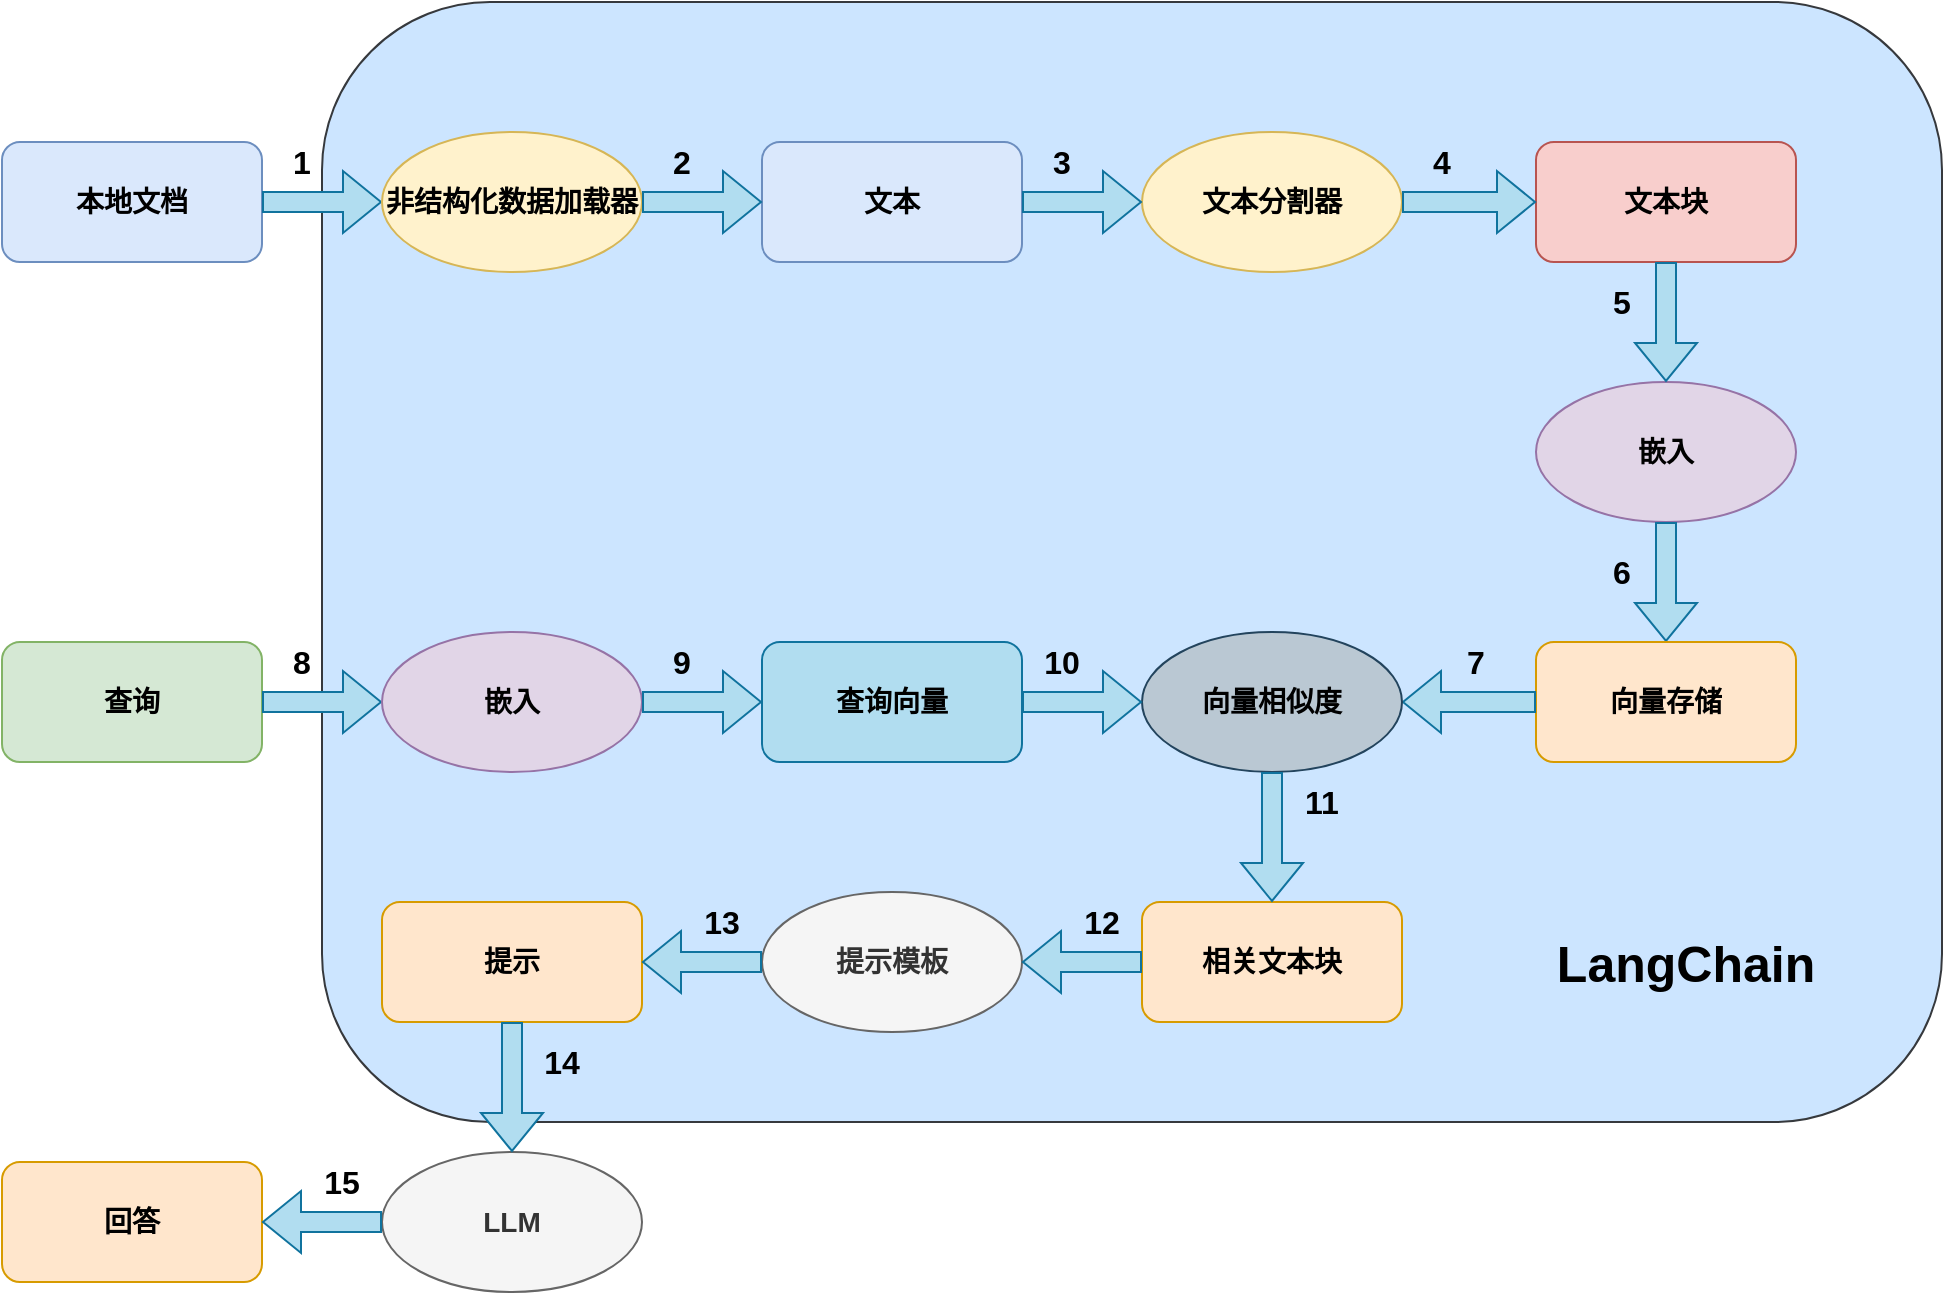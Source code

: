 <mxfile version="23.1.5" type="device">
  <diagram name="第 1 页" id="CvoVRHSbHj28BoKY5Z8W">
    <mxGraphModel dx="1120" dy="872" grid="1" gridSize="10" guides="1" tooltips="1" connect="1" arrows="1" fold="1" page="1" pageScale="1" pageWidth="827" pageHeight="1169" math="0" shadow="0">
      <root>
        <mxCell id="0" />
        <mxCell id="1" parent="0" />
        <mxCell id="cAa5NzXsQG5OgRG1_ZQi-54" value="" style="rounded=1;whiteSpace=wrap;html=1;fillColor=#cce5ff;strokeColor=#36393d;" parent="1" vertex="1">
          <mxGeometry x="220" y="70" width="810" height="560" as="geometry" />
        </mxCell>
        <mxCell id="cAa5NzXsQG5OgRG1_ZQi-1" value="&lt;font style=&quot;font-size: 14px;&quot;&gt;&lt;b&gt;本地文档&lt;/b&gt;&lt;/font&gt;" style="rounded=1;whiteSpace=wrap;html=1;fillColor=#dae8fc;strokeColor=#6c8ebf;" parent="1" vertex="1">
          <mxGeometry x="60" y="140" width="130" height="60" as="geometry" />
        </mxCell>
        <mxCell id="cAa5NzXsQG5OgRG1_ZQi-2" value="&lt;font style=&quot;font-size: 14px;&quot;&gt;&lt;b&gt;查询&lt;/b&gt;&lt;/font&gt;" style="rounded=1;whiteSpace=wrap;html=1;fillColor=#d5e8d4;strokeColor=#82b366;" parent="1" vertex="1">
          <mxGeometry x="60" y="390" width="130" height="60" as="geometry" />
        </mxCell>
        <mxCell id="cAa5NzXsQG5OgRG1_ZQi-3" value="&lt;span style=&quot;font-size: 14px;&quot;&gt;&lt;b&gt;回答&lt;/b&gt;&lt;/span&gt;" style="rounded=1;whiteSpace=wrap;html=1;fillColor=#ffe6cc;strokeColor=#d79b00;" parent="1" vertex="1">
          <mxGeometry x="60" y="650" width="130" height="60" as="geometry" />
        </mxCell>
        <mxCell id="cAa5NzXsQG5OgRG1_ZQi-4" value="" style="shape=flexArrow;endArrow=classic;html=1;rounded=0;exitX=1;exitY=0.5;exitDx=0;exitDy=0;fillColor=#b1ddf0;strokeColor=#10739e;entryX=0;entryY=0.5;entryDx=0;entryDy=0;" parent="1" source="cAa5NzXsQG5OgRG1_ZQi-1" target="cAa5NzXsQG5OgRG1_ZQi-5" edge="1">
          <mxGeometry width="50" height="50" relative="1" as="geometry">
            <mxPoint x="500" y="460" as="sourcePoint" />
            <mxPoint x="250" y="170" as="targetPoint" />
          </mxGeometry>
        </mxCell>
        <mxCell id="cAa5NzXsQG5OgRG1_ZQi-5" value="&lt;font style=&quot;font-size: 14px;&quot;&gt;&lt;b&gt;非结构化数据加载器&lt;/b&gt;&lt;/font&gt;" style="ellipse;whiteSpace=wrap;html=1;fillColor=#fff2cc;strokeColor=#d6b656;" parent="1" vertex="1">
          <mxGeometry x="250" y="135" width="130" height="70" as="geometry" />
        </mxCell>
        <mxCell id="cAa5NzXsQG5OgRG1_ZQi-10" value="" style="edgeStyle=orthogonalEdgeStyle;rounded=0;orthogonalLoop=1;jettySize=auto;html=1;" parent="1" source="cAa5NzXsQG5OgRG1_ZQi-6" target="cAa5NzXsQG5OgRG1_ZQi-5" edge="1">
          <mxGeometry relative="1" as="geometry" />
        </mxCell>
        <mxCell id="cAa5NzXsQG5OgRG1_ZQi-6" value="&lt;font style=&quot;font-size: 14px;&quot;&gt;&lt;b&gt;文本&lt;/b&gt;&lt;/font&gt;" style="rounded=1;whiteSpace=wrap;html=1;fillColor=#dae8fc;strokeColor=#6c8ebf;" parent="1" vertex="1">
          <mxGeometry x="440" y="140" width="130" height="60" as="geometry" />
        </mxCell>
        <mxCell id="cAa5NzXsQG5OgRG1_ZQi-8" value="" style="shape=flexArrow;endArrow=classic;html=1;rounded=0;exitX=1;exitY=0.5;exitDx=0;exitDy=0;fillColor=#b1ddf0;strokeColor=#10739e;entryX=0;entryY=0.5;entryDx=0;entryDy=0;" parent="1" source="cAa5NzXsQG5OgRG1_ZQi-5" target="cAa5NzXsQG5OgRG1_ZQi-6" edge="1">
          <mxGeometry width="50" height="50" relative="1" as="geometry">
            <mxPoint x="380" y="110" as="sourcePoint" />
            <mxPoint x="460" y="110" as="targetPoint" />
          </mxGeometry>
        </mxCell>
        <mxCell id="cAa5NzXsQG5OgRG1_ZQi-9" value="&lt;span style=&quot;font-size: 14px;&quot;&gt;&lt;b&gt;文本分割器&lt;/b&gt;&lt;/span&gt;" style="ellipse;whiteSpace=wrap;html=1;fillColor=#fff2cc;strokeColor=#d6b656;" parent="1" vertex="1">
          <mxGeometry x="630" y="135" width="130" height="70" as="geometry" />
        </mxCell>
        <mxCell id="cAa5NzXsQG5OgRG1_ZQi-11" value="" style="shape=flexArrow;endArrow=classic;html=1;rounded=0;exitX=1;exitY=0.5;exitDx=0;exitDy=0;fillColor=#b1ddf0;strokeColor=#10739e;entryX=0;entryY=0.5;entryDx=0;entryDy=0;" parent="1" source="cAa5NzXsQG5OgRG1_ZQi-6" target="cAa5NzXsQG5OgRG1_ZQi-9" edge="1">
          <mxGeometry width="50" height="50" relative="1" as="geometry">
            <mxPoint x="380" y="180" as="sourcePoint" />
            <mxPoint x="440" y="180" as="targetPoint" />
          </mxGeometry>
        </mxCell>
        <mxCell id="cAa5NzXsQG5OgRG1_ZQi-16" value="" style="edgeStyle=orthogonalEdgeStyle;rounded=0;orthogonalLoop=1;jettySize=auto;html=1;" parent="1" source="cAa5NzXsQG5OgRG1_ZQi-12" target="cAa5NzXsQG5OgRG1_ZQi-14" edge="1">
          <mxGeometry relative="1" as="geometry" />
        </mxCell>
        <mxCell id="cAa5NzXsQG5OgRG1_ZQi-18" value="" style="edgeStyle=orthogonalEdgeStyle;rounded=0;orthogonalLoop=1;jettySize=auto;html=1;" parent="1" source="cAa5NzXsQG5OgRG1_ZQi-12" target="cAa5NzXsQG5OgRG1_ZQi-14" edge="1">
          <mxGeometry relative="1" as="geometry" />
        </mxCell>
        <mxCell id="cAa5NzXsQG5OgRG1_ZQi-12" value="&lt;font style=&quot;font-size: 14px;&quot;&gt;&lt;b&gt;文本块&lt;/b&gt;&lt;/font&gt;" style="rounded=1;whiteSpace=wrap;html=1;fillColor=#f8cecc;strokeColor=#b85450;" parent="1" vertex="1">
          <mxGeometry x="827" y="140" width="130" height="60" as="geometry" />
        </mxCell>
        <mxCell id="cAa5NzXsQG5OgRG1_ZQi-13" value="" style="shape=flexArrow;endArrow=classic;html=1;rounded=0;exitX=1;exitY=0.5;exitDx=0;exitDy=0;fillColor=#b1ddf0;strokeColor=#10739e;entryX=0;entryY=0.5;entryDx=0;entryDy=0;" parent="1" source="cAa5NzXsQG5OgRG1_ZQi-9" target="cAa5NzXsQG5OgRG1_ZQi-12" edge="1">
          <mxGeometry width="50" height="50" relative="1" as="geometry">
            <mxPoint x="580" y="180" as="sourcePoint" />
            <mxPoint x="640" y="180" as="targetPoint" />
          </mxGeometry>
        </mxCell>
        <mxCell id="cAa5NzXsQG5OgRG1_ZQi-14" value="&lt;font style=&quot;font-size: 14px;&quot;&gt;&lt;b&gt;嵌入&lt;/b&gt;&lt;/font&gt;" style="ellipse;whiteSpace=wrap;html=1;fillColor=#e1d5e7;strokeColor=#9673a6;" parent="1" vertex="1">
          <mxGeometry x="827" y="260" width="130" height="70" as="geometry" />
        </mxCell>
        <mxCell id="cAa5NzXsQG5OgRG1_ZQi-15" value="" style="shape=flexArrow;endArrow=classic;html=1;rounded=0;exitX=0.5;exitY=1;exitDx=0;exitDy=0;fillColor=#b1ddf0;entryX=0.5;entryY=0;entryDx=0;entryDy=0;strokeColor=#10739e;" parent="1" source="cAa5NzXsQG5OgRG1_ZQi-12" target="cAa5NzXsQG5OgRG1_ZQi-14" edge="1">
          <mxGeometry width="50" height="50" relative="1" as="geometry">
            <mxPoint x="770" y="180" as="sourcePoint" />
            <mxPoint x="837" y="180" as="targetPoint" />
          </mxGeometry>
        </mxCell>
        <mxCell id="cAa5NzXsQG5OgRG1_ZQi-19" value="" style="shape=flexArrow;endArrow=classic;html=1;rounded=0;exitX=0.5;exitY=1;exitDx=0;exitDy=0;fillColor=#b1ddf0;strokeColor=#10739e;entryX=0.5;entryY=0;entryDx=0;entryDy=0;" parent="1" source="cAa5NzXsQG5OgRG1_ZQi-14" target="cAa5NzXsQG5OgRG1_ZQi-20" edge="1">
          <mxGeometry width="50" height="50" relative="1" as="geometry">
            <mxPoint x="902" y="210" as="sourcePoint" />
            <mxPoint x="892" y="390" as="targetPoint" />
          </mxGeometry>
        </mxCell>
        <mxCell id="cAa5NzXsQG5OgRG1_ZQi-20" value="&lt;span style=&quot;font-size: 14px;&quot;&gt;&lt;b&gt;向量存储&lt;/b&gt;&lt;/span&gt;" style="rounded=1;whiteSpace=wrap;html=1;fillColor=#ffe6cc;strokeColor=#d79b00;" parent="1" vertex="1">
          <mxGeometry x="827" y="390" width="130" height="60" as="geometry" />
        </mxCell>
        <mxCell id="cAa5NzXsQG5OgRG1_ZQi-21" value="" style="shape=flexArrow;endArrow=classic;html=1;rounded=0;exitX=0;exitY=0.5;exitDx=0;exitDy=0;fillColor=#b1ddf0;strokeColor=#10739e;entryX=1;entryY=0.5;entryDx=0;entryDy=0;" parent="1" source="cAa5NzXsQG5OgRG1_ZQi-20" target="cAa5NzXsQG5OgRG1_ZQi-22" edge="1">
          <mxGeometry width="50" height="50" relative="1" as="geometry">
            <mxPoint x="902" y="340" as="sourcePoint" />
            <mxPoint x="760" y="420" as="targetPoint" />
          </mxGeometry>
        </mxCell>
        <mxCell id="cAa5NzXsQG5OgRG1_ZQi-22" value="&lt;font style=&quot;font-size: 14px;&quot;&gt;&lt;b&gt;向量相似度&lt;/b&gt;&lt;/font&gt;" style="ellipse;whiteSpace=wrap;html=1;fillColor=#bac8d3;strokeColor=#23445d;" parent="1" vertex="1">
          <mxGeometry x="630" y="385" width="130" height="70" as="geometry" />
        </mxCell>
        <mxCell id="cAa5NzXsQG5OgRG1_ZQi-23" value="" style="shape=flexArrow;endArrow=classic;html=1;rounded=0;exitX=1;exitY=0.5;exitDx=0;exitDy=0;fillColor=#b1ddf0;strokeColor=#10739e;entryX=0;entryY=0.5;entryDx=0;entryDy=0;" parent="1" source="cAa5NzXsQG5OgRG1_ZQi-2" target="cAa5NzXsQG5OgRG1_ZQi-24" edge="1">
          <mxGeometry width="50" height="50" relative="1" as="geometry">
            <mxPoint x="200" y="180" as="sourcePoint" />
            <mxPoint x="250" y="420" as="targetPoint" />
          </mxGeometry>
        </mxCell>
        <mxCell id="cAa5NzXsQG5OgRG1_ZQi-24" value="&lt;span style=&quot;font-size: 14px;&quot;&gt;&lt;b&gt;嵌入&lt;/b&gt;&lt;/span&gt;" style="ellipse;whiteSpace=wrap;html=1;fillColor=#e1d5e7;strokeColor=#9673a6;" parent="1" vertex="1">
          <mxGeometry x="250" y="385" width="130" height="70" as="geometry" />
        </mxCell>
        <mxCell id="cAa5NzXsQG5OgRG1_ZQi-25" value="&lt;span style=&quot;font-size: 14px;&quot;&gt;&lt;b&gt;查询向量&lt;/b&gt;&lt;/span&gt;" style="rounded=1;whiteSpace=wrap;html=1;fillColor=#b1ddf0;strokeColor=#10739e;" parent="1" vertex="1">
          <mxGeometry x="440" y="390" width="130" height="60" as="geometry" />
        </mxCell>
        <mxCell id="cAa5NzXsQG5OgRG1_ZQi-26" value="" style="shape=flexArrow;endArrow=classic;html=1;rounded=0;exitX=1;exitY=0.5;exitDx=0;exitDy=0;fillColor=#b1ddf0;strokeColor=#10739e;entryX=0;entryY=0.5;entryDx=0;entryDy=0;" parent="1" source="cAa5NzXsQG5OgRG1_ZQi-24" target="cAa5NzXsQG5OgRG1_ZQi-25" edge="1">
          <mxGeometry width="50" height="50" relative="1" as="geometry">
            <mxPoint x="200" y="430" as="sourcePoint" />
            <mxPoint x="260" y="430" as="targetPoint" />
          </mxGeometry>
        </mxCell>
        <mxCell id="cAa5NzXsQG5OgRG1_ZQi-27" value="" style="shape=flexArrow;endArrow=classic;html=1;rounded=0;exitX=1;exitY=0.5;exitDx=0;exitDy=0;fillColor=#b1ddf0;strokeColor=#10739e;entryX=0;entryY=0.5;entryDx=0;entryDy=0;" parent="1" source="cAa5NzXsQG5OgRG1_ZQi-25" target="cAa5NzXsQG5OgRG1_ZQi-22" edge="1">
          <mxGeometry width="50" height="50" relative="1" as="geometry">
            <mxPoint x="210" y="440" as="sourcePoint" />
            <mxPoint x="270" y="440" as="targetPoint" />
          </mxGeometry>
        </mxCell>
        <mxCell id="cAa5NzXsQG5OgRG1_ZQi-29" value="&lt;span style=&quot;font-size: 14px;&quot;&gt;&lt;b&gt;相关文本块&lt;/b&gt;&lt;/span&gt;" style="rounded=1;whiteSpace=wrap;html=1;fillColor=#ffe6cc;strokeColor=#d79b00;" parent="1" vertex="1">
          <mxGeometry x="630" y="520" width="130" height="60" as="geometry" />
        </mxCell>
        <mxCell id="cAa5NzXsQG5OgRG1_ZQi-30" value="" style="shape=flexArrow;endArrow=classic;html=1;rounded=0;exitX=0.5;exitY=1;exitDx=0;exitDy=0;fillColor=#b1ddf0;strokeColor=#10739e;entryX=0.5;entryY=0;entryDx=0;entryDy=0;" parent="1" source="cAa5NzXsQG5OgRG1_ZQi-22" target="cAa5NzXsQG5OgRG1_ZQi-29" edge="1">
          <mxGeometry width="50" height="50" relative="1" as="geometry">
            <mxPoint x="902" y="340" as="sourcePoint" />
            <mxPoint x="902" y="400" as="targetPoint" />
          </mxGeometry>
        </mxCell>
        <mxCell id="cAa5NzXsQG5OgRG1_ZQi-31" value="&lt;font style=&quot;font-size: 14px;&quot;&gt;&lt;b&gt;提示模板&lt;/b&gt;&lt;/font&gt;" style="ellipse;whiteSpace=wrap;html=1;fillColor=#f5f5f5;strokeColor=#666666;fontColor=#333333;" parent="1" vertex="1">
          <mxGeometry x="440" y="515" width="130" height="70" as="geometry" />
        </mxCell>
        <mxCell id="cAa5NzXsQG5OgRG1_ZQi-33" value="&lt;span style=&quot;font-size: 14px;&quot;&gt;&lt;b&gt;提示&lt;/b&gt;&lt;/span&gt;" style="rounded=1;whiteSpace=wrap;html=1;fillColor=#ffe6cc;strokeColor=#d79b00;" parent="1" vertex="1">
          <mxGeometry x="250" y="520" width="130" height="60" as="geometry" />
        </mxCell>
        <mxCell id="cAa5NzXsQG5OgRG1_ZQi-34" value="&lt;font style=&quot;font-size: 14px;&quot;&gt;&lt;b&gt;LLM&lt;/b&gt;&lt;/font&gt;" style="ellipse;whiteSpace=wrap;html=1;fillColor=#f5f5f5;strokeColor=#666666;fontColor=#333333;" parent="1" vertex="1">
          <mxGeometry x="250" y="645" width="130" height="70" as="geometry" />
        </mxCell>
        <mxCell id="cAa5NzXsQG5OgRG1_ZQi-35" value="" style="shape=flexArrow;endArrow=classic;html=1;rounded=0;exitX=0;exitY=0.5;exitDx=0;exitDy=0;fillColor=#b1ddf0;strokeColor=#10739e;entryX=1;entryY=0.5;entryDx=0;entryDy=0;" parent="1" source="cAa5NzXsQG5OgRG1_ZQi-34" target="cAa5NzXsQG5OgRG1_ZQi-3" edge="1">
          <mxGeometry width="50" height="50" relative="1" as="geometry">
            <mxPoint x="200" y="430" as="sourcePoint" />
            <mxPoint x="260" y="430" as="targetPoint" />
          </mxGeometry>
        </mxCell>
        <mxCell id="cAa5NzXsQG5OgRG1_ZQi-36" value="" style="shape=flexArrow;endArrow=classic;html=1;rounded=0;exitX=0.5;exitY=1;exitDx=0;exitDy=0;fillColor=#b1ddf0;strokeColor=#10739e;entryX=0.5;entryY=0;entryDx=0;entryDy=0;" parent="1" source="cAa5NzXsQG5OgRG1_ZQi-33" target="cAa5NzXsQG5OgRG1_ZQi-34" edge="1">
          <mxGeometry width="50" height="50" relative="1" as="geometry">
            <mxPoint x="210" y="440" as="sourcePoint" />
            <mxPoint x="270" y="440" as="targetPoint" />
          </mxGeometry>
        </mxCell>
        <mxCell id="cAa5NzXsQG5OgRG1_ZQi-37" value="" style="shape=flexArrow;endArrow=classic;html=1;rounded=0;exitX=0;exitY=0.5;exitDx=0;exitDy=0;fillColor=#b1ddf0;strokeColor=#10739e;entryX=1;entryY=0.5;entryDx=0;entryDy=0;" parent="1" source="cAa5NzXsQG5OgRG1_ZQi-31" target="cAa5NzXsQG5OgRG1_ZQi-33" edge="1">
          <mxGeometry width="50" height="50" relative="1" as="geometry">
            <mxPoint x="220" y="450" as="sourcePoint" />
            <mxPoint x="280" y="450" as="targetPoint" />
          </mxGeometry>
        </mxCell>
        <mxCell id="cAa5NzXsQG5OgRG1_ZQi-38" value="" style="shape=flexArrow;endArrow=classic;html=1;rounded=0;exitX=0;exitY=0.5;exitDx=0;exitDy=0;fillColor=#b1ddf0;strokeColor=#10739e;entryX=1;entryY=0.5;entryDx=0;entryDy=0;" parent="1" source="cAa5NzXsQG5OgRG1_ZQi-29" target="cAa5NzXsQG5OgRG1_ZQi-31" edge="1">
          <mxGeometry width="50" height="50" relative="1" as="geometry">
            <mxPoint x="230" y="460" as="sourcePoint" />
            <mxPoint x="290" y="460" as="targetPoint" />
          </mxGeometry>
        </mxCell>
        <mxCell id="cAa5NzXsQG5OgRG1_ZQi-39" value="&lt;font size=&quot;1&quot; style=&quot;&quot;&gt;&lt;b style=&quot;font-size: 16px;&quot;&gt;1&lt;/b&gt;&lt;/font&gt;" style="text;html=1;align=center;verticalAlign=middle;whiteSpace=wrap;rounded=0;" parent="1" vertex="1">
          <mxGeometry x="180" y="135" width="60" height="30" as="geometry" />
        </mxCell>
        <mxCell id="cAa5NzXsQG5OgRG1_ZQi-40" value="&lt;font size=&quot;1&quot; style=&quot;&quot;&gt;&lt;b style=&quot;font-size: 16px;&quot;&gt;2&lt;/b&gt;&lt;/font&gt;" style="text;html=1;align=center;verticalAlign=middle;whiteSpace=wrap;rounded=0;" parent="1" vertex="1">
          <mxGeometry x="370" y="135" width="60" height="30" as="geometry" />
        </mxCell>
        <mxCell id="cAa5NzXsQG5OgRG1_ZQi-41" value="&lt;font size=&quot;1&quot; style=&quot;&quot;&gt;&lt;b style=&quot;font-size: 16px;&quot;&gt;3&lt;/b&gt;&lt;/font&gt;" style="text;html=1;align=center;verticalAlign=middle;whiteSpace=wrap;rounded=0;" parent="1" vertex="1">
          <mxGeometry x="560" y="135" width="60" height="30" as="geometry" />
        </mxCell>
        <mxCell id="cAa5NzXsQG5OgRG1_ZQi-42" value="&lt;font size=&quot;1&quot; style=&quot;&quot;&gt;&lt;b style=&quot;font-size: 16px;&quot;&gt;4&lt;/b&gt;&lt;/font&gt;" style="text;html=1;align=center;verticalAlign=middle;whiteSpace=wrap;rounded=0;" parent="1" vertex="1">
          <mxGeometry x="750" y="135" width="60" height="30" as="geometry" />
        </mxCell>
        <mxCell id="cAa5NzXsQG5OgRG1_ZQi-43" value="&lt;font size=&quot;1&quot; style=&quot;&quot;&gt;&lt;b style=&quot;font-size: 16px;&quot;&gt;5&lt;/b&gt;&lt;/font&gt;" style="text;html=1;align=center;verticalAlign=middle;whiteSpace=wrap;rounded=0;" parent="1" vertex="1">
          <mxGeometry x="840" y="205" width="60" height="30" as="geometry" />
        </mxCell>
        <mxCell id="cAa5NzXsQG5OgRG1_ZQi-44" value="&lt;font size=&quot;1&quot; style=&quot;&quot;&gt;&lt;b style=&quot;font-size: 16px;&quot;&gt;6&lt;/b&gt;&lt;/font&gt;" style="text;html=1;align=center;verticalAlign=middle;whiteSpace=wrap;rounded=0;" parent="1" vertex="1">
          <mxGeometry x="840" y="340" width="60" height="30" as="geometry" />
        </mxCell>
        <mxCell id="cAa5NzXsQG5OgRG1_ZQi-45" value="&lt;font size=&quot;1&quot; style=&quot;&quot;&gt;&lt;b style=&quot;font-size: 16px;&quot;&gt;7&lt;/b&gt;&lt;/font&gt;" style="text;html=1;align=center;verticalAlign=middle;whiteSpace=wrap;rounded=0;" parent="1" vertex="1">
          <mxGeometry x="767" y="385" width="60" height="30" as="geometry" />
        </mxCell>
        <mxCell id="cAa5NzXsQG5OgRG1_ZQi-46" value="&lt;font size=&quot;1&quot; style=&quot;&quot;&gt;&lt;b style=&quot;font-size: 16px;&quot;&gt;8&lt;/b&gt;&lt;/font&gt;" style="text;html=1;align=center;verticalAlign=middle;whiteSpace=wrap;rounded=0;" parent="1" vertex="1">
          <mxGeometry x="180" y="385" width="60" height="30" as="geometry" />
        </mxCell>
        <mxCell id="cAa5NzXsQG5OgRG1_ZQi-47" value="&lt;font size=&quot;1&quot; style=&quot;&quot;&gt;&lt;b style=&quot;font-size: 16px;&quot;&gt;9&lt;/b&gt;&lt;/font&gt;" style="text;html=1;align=center;verticalAlign=middle;whiteSpace=wrap;rounded=0;" parent="1" vertex="1">
          <mxGeometry x="370" y="385" width="60" height="30" as="geometry" />
        </mxCell>
        <mxCell id="cAa5NzXsQG5OgRG1_ZQi-48" value="&lt;font size=&quot;1&quot; style=&quot;&quot;&gt;&lt;b style=&quot;font-size: 16px;&quot;&gt;10&lt;/b&gt;&lt;/font&gt;" style="text;html=1;align=center;verticalAlign=middle;whiteSpace=wrap;rounded=0;" parent="1" vertex="1">
          <mxGeometry x="560" y="385" width="60" height="30" as="geometry" />
        </mxCell>
        <mxCell id="cAa5NzXsQG5OgRG1_ZQi-49" value="&lt;font size=&quot;1&quot; style=&quot;&quot;&gt;&lt;b style=&quot;font-size: 16px;&quot;&gt;11&lt;/b&gt;&lt;/font&gt;" style="text;html=1;align=center;verticalAlign=middle;whiteSpace=wrap;rounded=0;" parent="1" vertex="1">
          <mxGeometry x="690" y="455" width="60" height="30" as="geometry" />
        </mxCell>
        <mxCell id="cAa5NzXsQG5OgRG1_ZQi-50" value="&lt;font size=&quot;1&quot; style=&quot;&quot;&gt;&lt;b style=&quot;font-size: 16px;&quot;&gt;12&lt;/b&gt;&lt;/font&gt;" style="text;html=1;align=center;verticalAlign=middle;whiteSpace=wrap;rounded=0;" parent="1" vertex="1">
          <mxGeometry x="580" y="515" width="60" height="30" as="geometry" />
        </mxCell>
        <mxCell id="cAa5NzXsQG5OgRG1_ZQi-51" value="&lt;font size=&quot;1&quot; style=&quot;&quot;&gt;&lt;b style=&quot;font-size: 16px;&quot;&gt;13&lt;/b&gt;&lt;/font&gt;" style="text;html=1;align=center;verticalAlign=middle;whiteSpace=wrap;rounded=0;" parent="1" vertex="1">
          <mxGeometry x="390" y="515" width="60" height="30" as="geometry" />
        </mxCell>
        <mxCell id="cAa5NzXsQG5OgRG1_ZQi-52" value="&lt;font size=&quot;1&quot; style=&quot;&quot;&gt;&lt;b style=&quot;font-size: 16px;&quot;&gt;14&lt;/b&gt;&lt;/font&gt;" style="text;html=1;align=center;verticalAlign=middle;whiteSpace=wrap;rounded=0;" parent="1" vertex="1">
          <mxGeometry x="310" y="585" width="60" height="30" as="geometry" />
        </mxCell>
        <mxCell id="cAa5NzXsQG5OgRG1_ZQi-53" value="&lt;font size=&quot;1&quot; style=&quot;&quot;&gt;&lt;b style=&quot;font-size: 16px;&quot;&gt;15&lt;/b&gt;&lt;/font&gt;" style="text;html=1;align=center;verticalAlign=middle;whiteSpace=wrap;rounded=0;" parent="1" vertex="1">
          <mxGeometry x="200" y="645" width="60" height="30" as="geometry" />
        </mxCell>
        <mxCell id="cAa5NzXsQG5OgRG1_ZQi-56" value="&lt;font size=&quot;1&quot; style=&quot;&quot;&gt;&lt;b style=&quot;font-size: 25px;&quot;&gt;LangChain&lt;/b&gt;&lt;/font&gt;" style="text;html=1;align=center;verticalAlign=middle;whiteSpace=wrap;rounded=0;" parent="1" vertex="1">
          <mxGeometry x="847" y="517.5" width="110" height="65" as="geometry" />
        </mxCell>
      </root>
    </mxGraphModel>
  </diagram>
</mxfile>
